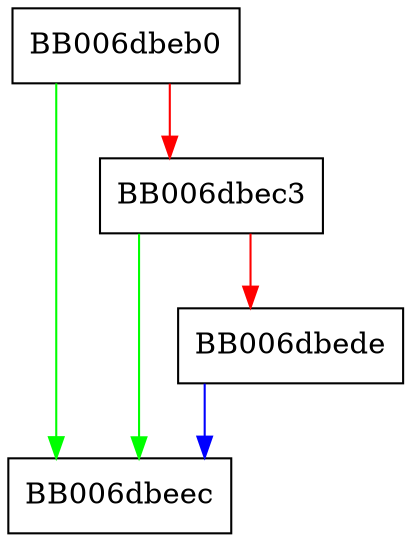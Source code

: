 digraph poly1305_dup {
  node [shape="box"];
  graph [splines=ortho];
  BB006dbeb0 -> BB006dbeec [color="green"];
  BB006dbeb0 -> BB006dbec3 [color="red"];
  BB006dbec3 -> BB006dbeec [color="green"];
  BB006dbec3 -> BB006dbede [color="red"];
  BB006dbede -> BB006dbeec [color="blue"];
}